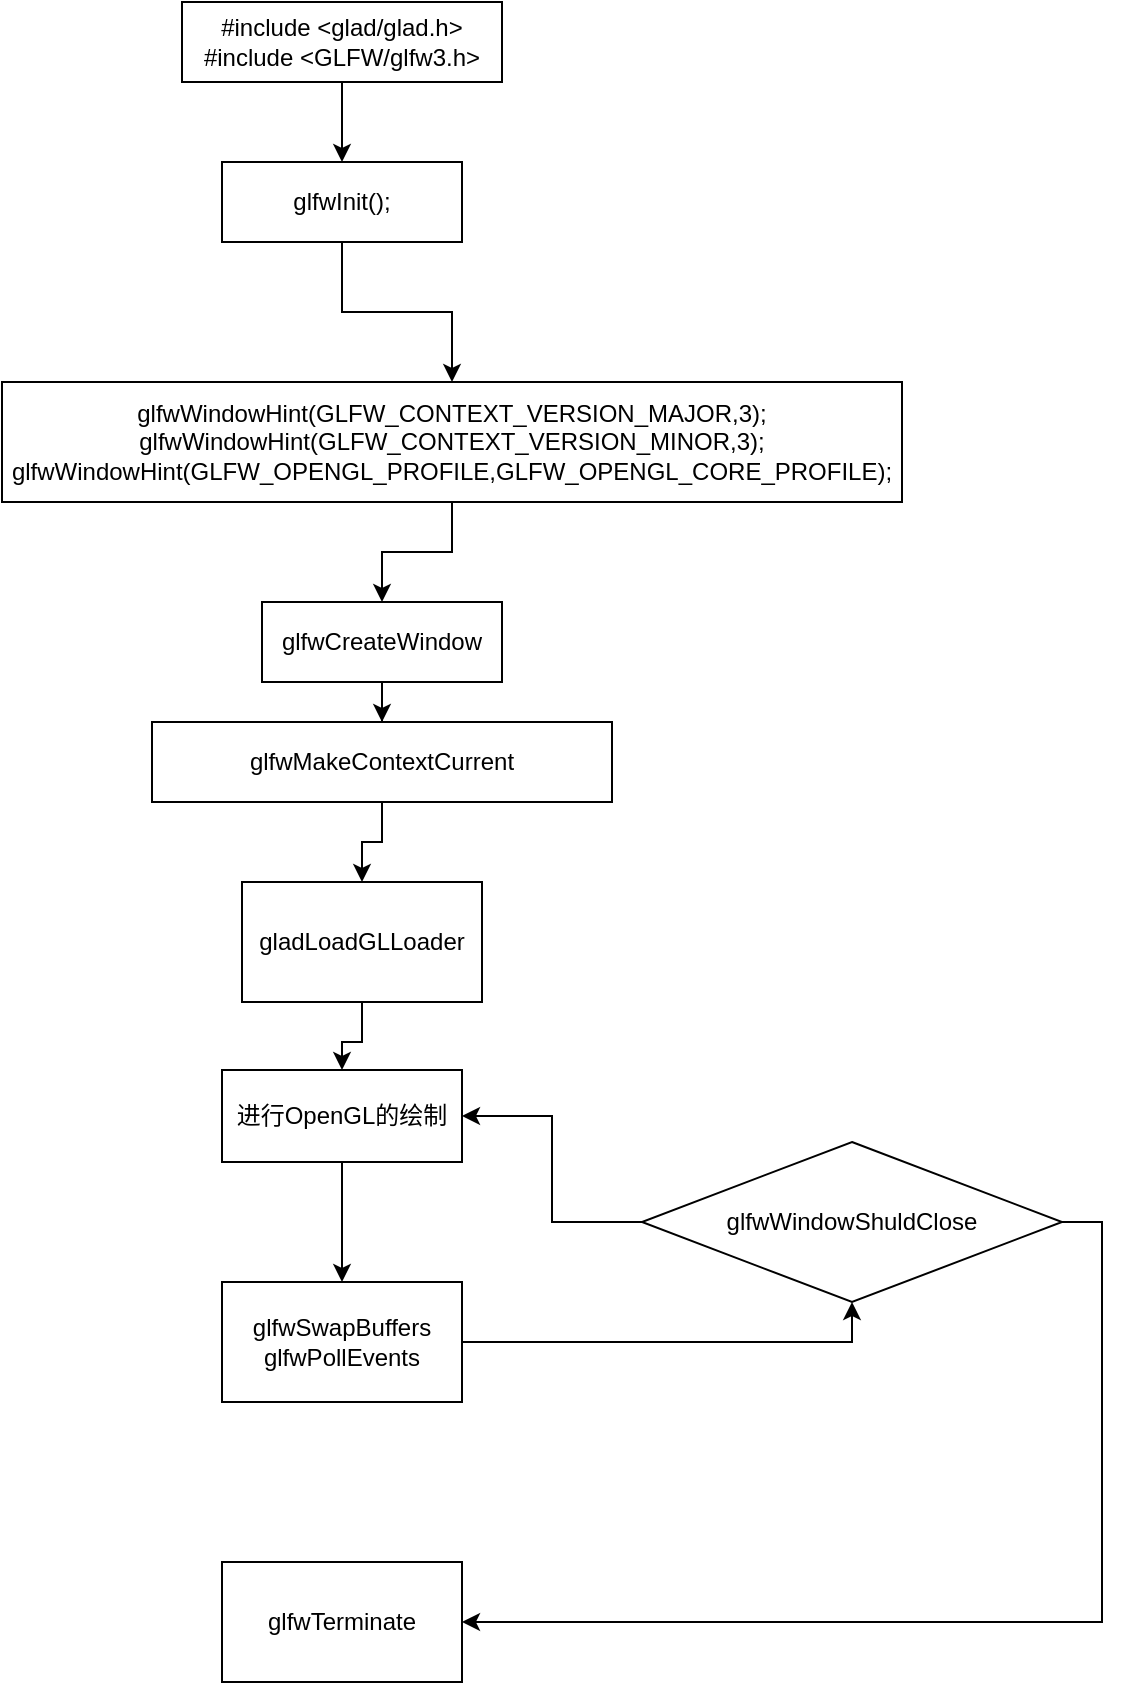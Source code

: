 <mxfile version="12.2.4" pages="1"><diagram id="aqa9LBay_FRTacU90p9A" name="Page-1"><mxGraphModel dx="630" dy="583" grid="1" gridSize="10" guides="1" tooltips="1" connect="1" arrows="1" fold="1" page="1" pageScale="1" pageWidth="827" pageHeight="1169" math="0" shadow="0"><root><mxCell id="0"/><mxCell id="1" parent="0"/><mxCell id="4" style="edgeStyle=orthogonalEdgeStyle;rounded=0;orthogonalLoop=1;jettySize=auto;html=1;entryX=0.5;entryY=0;entryDx=0;entryDy=0;" parent="1" source="2" target="3" edge="1"><mxGeometry relative="1" as="geometry"/></mxCell><mxCell id="2" value="#include &amp;lt;glad/glad.h&amp;gt;&lt;br&gt;#include &amp;lt;GLFW/glfw3.h&amp;gt;" style="rounded=0;whiteSpace=wrap;html=1;" parent="1" vertex="1"><mxGeometry x="150" y="50" width="160" height="40" as="geometry"/></mxCell><mxCell id="6" style="edgeStyle=orthogonalEdgeStyle;rounded=0;orthogonalLoop=1;jettySize=auto;html=1;" parent="1" source="3" target="5" edge="1"><mxGeometry relative="1" as="geometry"/></mxCell><mxCell id="3" value="glfwInit();" style="rounded=0;whiteSpace=wrap;html=1;" parent="1" vertex="1"><mxGeometry x="170" y="130" width="120" height="40" as="geometry"/></mxCell><mxCell id="8" style="edgeStyle=orthogonalEdgeStyle;rounded=0;orthogonalLoop=1;jettySize=auto;html=1;entryX=0.5;entryY=0;entryDx=0;entryDy=0;" parent="1" source="5" target="7" edge="1"><mxGeometry relative="1" as="geometry"/></mxCell><mxCell id="5" value="glfwWindowHint(GLFW_CONTEXT_VERSION_MAJOR,3);&lt;br&gt;glfwWindowHint(GLFW_CONTEXT_VERSION_MINOR,3);&lt;br&gt;glfwWindowHint(GLFW_OPENGL_PROFILE,GLFW_OPENGL_CORE_PROFILE);" style="rounded=0;whiteSpace=wrap;html=1;" parent="1" vertex="1"><mxGeometry x="60" y="240" width="450" height="60" as="geometry"/></mxCell><mxCell id="10" style="edgeStyle=orthogonalEdgeStyle;rounded=0;orthogonalLoop=1;jettySize=auto;html=1;entryX=0.5;entryY=0;entryDx=0;entryDy=0;" parent="1" source="7" target="9" edge="1"><mxGeometry relative="1" as="geometry"/></mxCell><mxCell id="7" value="glfwCreateWindow" style="rounded=0;whiteSpace=wrap;html=1;" parent="1" vertex="1"><mxGeometry x="190" y="350" width="120" height="40" as="geometry"/></mxCell><mxCell id="12" style="edgeStyle=orthogonalEdgeStyle;rounded=0;orthogonalLoop=1;jettySize=auto;html=1;exitX=0.5;exitY=1;exitDx=0;exitDy=0;entryX=0.5;entryY=0;entryDx=0;entryDy=0;" parent="1" source="9" target="11" edge="1"><mxGeometry relative="1" as="geometry"/></mxCell><mxCell id="9" value="glfwMakeContextCurrent" style="rounded=0;whiteSpace=wrap;html=1;" parent="1" vertex="1"><mxGeometry x="135" y="410" width="230" height="40" as="geometry"/></mxCell><mxCell id="14" value="" style="edgeStyle=orthogonalEdgeStyle;rounded=0;orthogonalLoop=1;jettySize=auto;html=1;" parent="1" source="11" target="13" edge="1"><mxGeometry relative="1" as="geometry"/></mxCell><mxCell id="11" value="gladLoadGLLoader" style="rounded=0;whiteSpace=wrap;html=1;" parent="1" vertex="1"><mxGeometry x="180" y="490" width="120" height="60" as="geometry"/></mxCell><mxCell id="16" style="edgeStyle=orthogonalEdgeStyle;rounded=0;orthogonalLoop=1;jettySize=auto;html=1;entryX=0.5;entryY=0;entryDx=0;entryDy=0;" parent="1" source="13" target="15" edge="1"><mxGeometry relative="1" as="geometry"/></mxCell><mxCell id="13" value="进行OpenGL的绘制" style="rounded=0;whiteSpace=wrap;html=1;" parent="1" vertex="1"><mxGeometry x="170" y="584" width="120" height="46" as="geometry"/></mxCell><mxCell id="18" style="edgeStyle=orthogonalEdgeStyle;rounded=0;orthogonalLoop=1;jettySize=auto;html=1;entryX=0.5;entryY=1;entryDx=0;entryDy=0;" parent="1" source="15" target="17" edge="1"><mxGeometry relative="1" as="geometry"/></mxCell><mxCell id="15" value="glfwSwapBuffers&lt;br&gt;glfwPollEvents" style="rounded=0;whiteSpace=wrap;html=1;" parent="1" vertex="1"><mxGeometry x="170" y="690" width="120" height="60" as="geometry"/></mxCell><mxCell id="19" style="edgeStyle=orthogonalEdgeStyle;rounded=0;orthogonalLoop=1;jettySize=auto;html=1;entryX=1;entryY=0.5;entryDx=0;entryDy=0;" parent="1" source="17" target="13" edge="1"><mxGeometry relative="1" as="geometry"/></mxCell><mxCell id="21" style="edgeStyle=orthogonalEdgeStyle;rounded=0;orthogonalLoop=1;jettySize=auto;html=1;exitX=1;exitY=0.5;exitDx=0;exitDy=0;entryX=1;entryY=0.5;entryDx=0;entryDy=0;" parent="1" source="17" target="20" edge="1"><mxGeometry relative="1" as="geometry"/></mxCell><mxCell id="17" value="glfwWindowShuldClose" style="rhombus;whiteSpace=wrap;html=1;" parent="1" vertex="1"><mxGeometry x="380" y="620" width="210" height="80" as="geometry"/></mxCell><mxCell id="20" value="glfwTerminate" style="rounded=0;whiteSpace=wrap;html=1;" parent="1" vertex="1"><mxGeometry x="170" y="830" width="120" height="60" as="geometry"/></mxCell></root></mxGraphModel></diagram></mxfile>